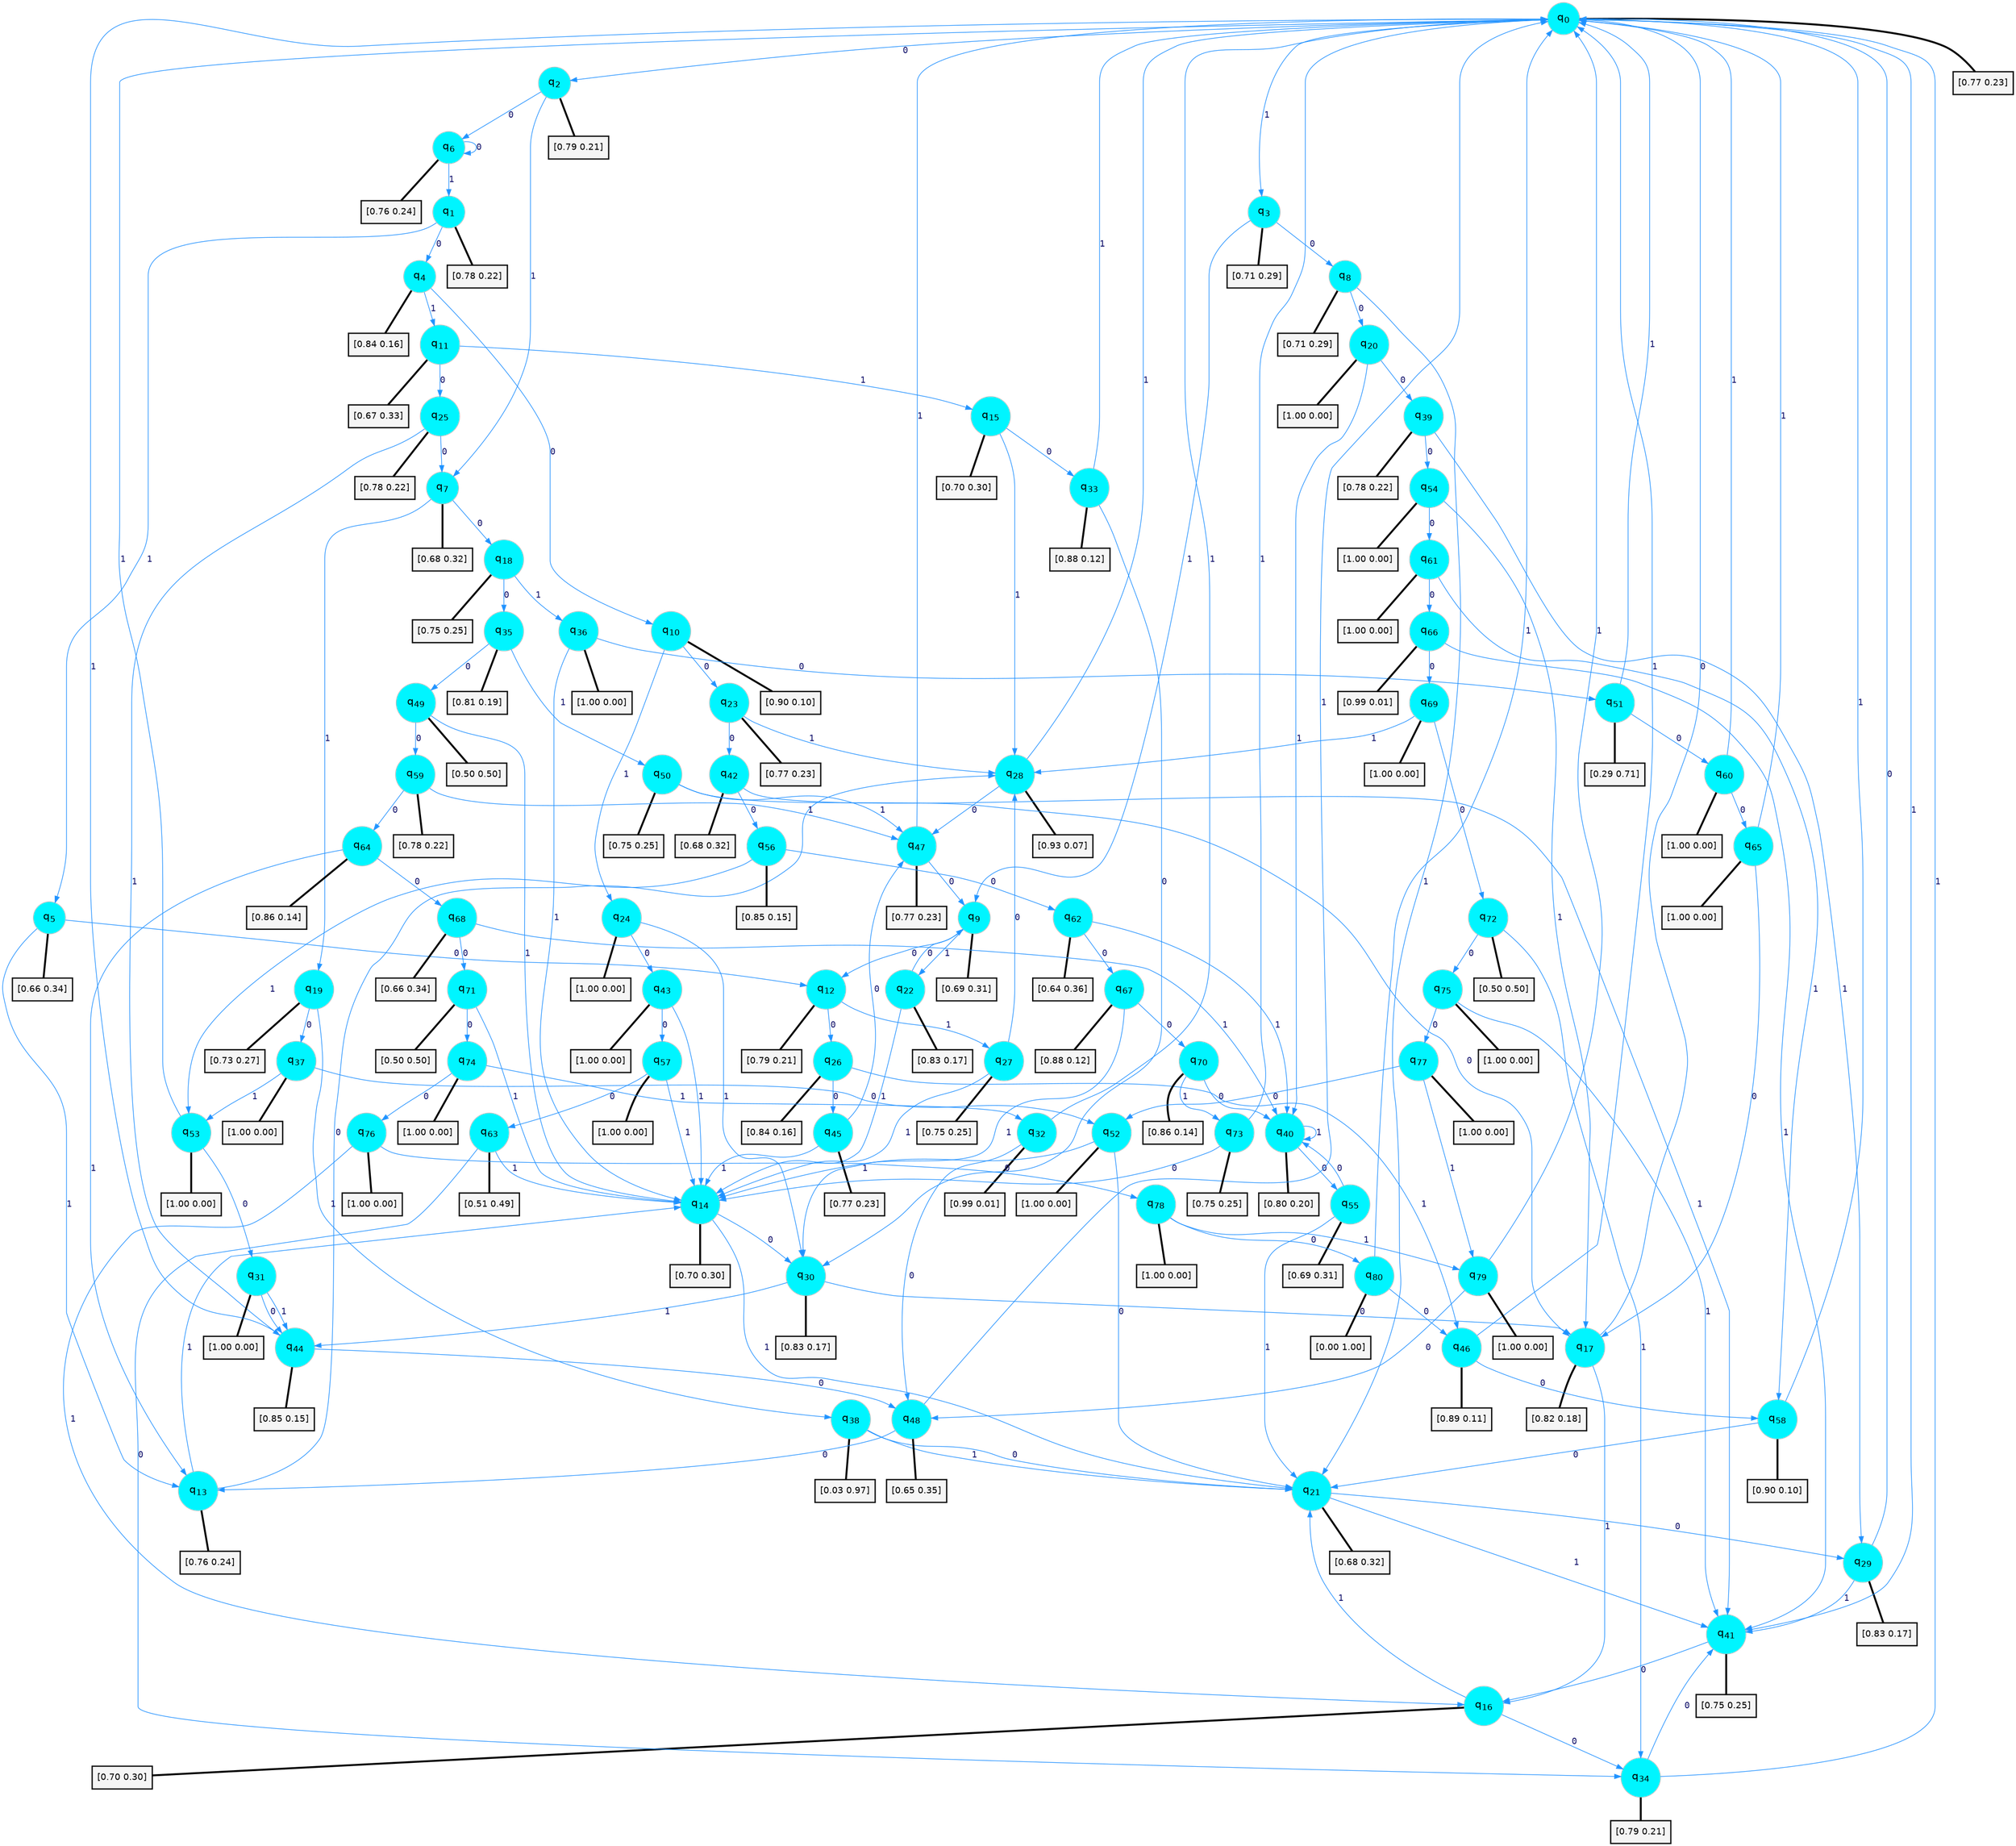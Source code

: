 digraph G {
graph [
bgcolor=transparent, dpi=300, rankdir=TD, size="40,25"];
node [
color=gray, fillcolor=turquoise1, fontcolor=black, fontname=Helvetica, fontsize=16, fontweight=bold, shape=circle, style=filled];
edge [
arrowsize=1, color=dodgerblue1, fontcolor=midnightblue, fontname=courier, fontweight=bold, penwidth=1, style=solid, weight=20];
0[label=<q<SUB>0</SUB>>];
1[label=<q<SUB>1</SUB>>];
2[label=<q<SUB>2</SUB>>];
3[label=<q<SUB>3</SUB>>];
4[label=<q<SUB>4</SUB>>];
5[label=<q<SUB>5</SUB>>];
6[label=<q<SUB>6</SUB>>];
7[label=<q<SUB>7</SUB>>];
8[label=<q<SUB>8</SUB>>];
9[label=<q<SUB>9</SUB>>];
10[label=<q<SUB>10</SUB>>];
11[label=<q<SUB>11</SUB>>];
12[label=<q<SUB>12</SUB>>];
13[label=<q<SUB>13</SUB>>];
14[label=<q<SUB>14</SUB>>];
15[label=<q<SUB>15</SUB>>];
16[label=<q<SUB>16</SUB>>];
17[label=<q<SUB>17</SUB>>];
18[label=<q<SUB>18</SUB>>];
19[label=<q<SUB>19</SUB>>];
20[label=<q<SUB>20</SUB>>];
21[label=<q<SUB>21</SUB>>];
22[label=<q<SUB>22</SUB>>];
23[label=<q<SUB>23</SUB>>];
24[label=<q<SUB>24</SUB>>];
25[label=<q<SUB>25</SUB>>];
26[label=<q<SUB>26</SUB>>];
27[label=<q<SUB>27</SUB>>];
28[label=<q<SUB>28</SUB>>];
29[label=<q<SUB>29</SUB>>];
30[label=<q<SUB>30</SUB>>];
31[label=<q<SUB>31</SUB>>];
32[label=<q<SUB>32</SUB>>];
33[label=<q<SUB>33</SUB>>];
34[label=<q<SUB>34</SUB>>];
35[label=<q<SUB>35</SUB>>];
36[label=<q<SUB>36</SUB>>];
37[label=<q<SUB>37</SUB>>];
38[label=<q<SUB>38</SUB>>];
39[label=<q<SUB>39</SUB>>];
40[label=<q<SUB>40</SUB>>];
41[label=<q<SUB>41</SUB>>];
42[label=<q<SUB>42</SUB>>];
43[label=<q<SUB>43</SUB>>];
44[label=<q<SUB>44</SUB>>];
45[label=<q<SUB>45</SUB>>];
46[label=<q<SUB>46</SUB>>];
47[label=<q<SUB>47</SUB>>];
48[label=<q<SUB>48</SUB>>];
49[label=<q<SUB>49</SUB>>];
50[label=<q<SUB>50</SUB>>];
51[label=<q<SUB>51</SUB>>];
52[label=<q<SUB>52</SUB>>];
53[label=<q<SUB>53</SUB>>];
54[label=<q<SUB>54</SUB>>];
55[label=<q<SUB>55</SUB>>];
56[label=<q<SUB>56</SUB>>];
57[label=<q<SUB>57</SUB>>];
58[label=<q<SUB>58</SUB>>];
59[label=<q<SUB>59</SUB>>];
60[label=<q<SUB>60</SUB>>];
61[label=<q<SUB>61</SUB>>];
62[label=<q<SUB>62</SUB>>];
63[label=<q<SUB>63</SUB>>];
64[label=<q<SUB>64</SUB>>];
65[label=<q<SUB>65</SUB>>];
66[label=<q<SUB>66</SUB>>];
67[label=<q<SUB>67</SUB>>];
68[label=<q<SUB>68</SUB>>];
69[label=<q<SUB>69</SUB>>];
70[label=<q<SUB>70</SUB>>];
71[label=<q<SUB>71</SUB>>];
72[label=<q<SUB>72</SUB>>];
73[label=<q<SUB>73</SUB>>];
74[label=<q<SUB>74</SUB>>];
75[label=<q<SUB>75</SUB>>];
76[label=<q<SUB>76</SUB>>];
77[label=<q<SUB>77</SUB>>];
78[label=<q<SUB>78</SUB>>];
79[label=<q<SUB>79</SUB>>];
80[label=<q<SUB>80</SUB>>];
81[label="[0.77 0.23]", shape=box,fontcolor=black, fontname=Helvetica, fontsize=14, penwidth=2, fillcolor=whitesmoke,color=black];
82[label="[0.78 0.22]", shape=box,fontcolor=black, fontname=Helvetica, fontsize=14, penwidth=2, fillcolor=whitesmoke,color=black];
83[label="[0.79 0.21]", shape=box,fontcolor=black, fontname=Helvetica, fontsize=14, penwidth=2, fillcolor=whitesmoke,color=black];
84[label="[0.71 0.29]", shape=box,fontcolor=black, fontname=Helvetica, fontsize=14, penwidth=2, fillcolor=whitesmoke,color=black];
85[label="[0.84 0.16]", shape=box,fontcolor=black, fontname=Helvetica, fontsize=14, penwidth=2, fillcolor=whitesmoke,color=black];
86[label="[0.66 0.34]", shape=box,fontcolor=black, fontname=Helvetica, fontsize=14, penwidth=2, fillcolor=whitesmoke,color=black];
87[label="[0.76 0.24]", shape=box,fontcolor=black, fontname=Helvetica, fontsize=14, penwidth=2, fillcolor=whitesmoke,color=black];
88[label="[0.68 0.32]", shape=box,fontcolor=black, fontname=Helvetica, fontsize=14, penwidth=2, fillcolor=whitesmoke,color=black];
89[label="[0.71 0.29]", shape=box,fontcolor=black, fontname=Helvetica, fontsize=14, penwidth=2, fillcolor=whitesmoke,color=black];
90[label="[0.69 0.31]", shape=box,fontcolor=black, fontname=Helvetica, fontsize=14, penwidth=2, fillcolor=whitesmoke,color=black];
91[label="[0.90 0.10]", shape=box,fontcolor=black, fontname=Helvetica, fontsize=14, penwidth=2, fillcolor=whitesmoke,color=black];
92[label="[0.67 0.33]", shape=box,fontcolor=black, fontname=Helvetica, fontsize=14, penwidth=2, fillcolor=whitesmoke,color=black];
93[label="[0.79 0.21]", shape=box,fontcolor=black, fontname=Helvetica, fontsize=14, penwidth=2, fillcolor=whitesmoke,color=black];
94[label="[0.76 0.24]", shape=box,fontcolor=black, fontname=Helvetica, fontsize=14, penwidth=2, fillcolor=whitesmoke,color=black];
95[label="[0.70 0.30]", shape=box,fontcolor=black, fontname=Helvetica, fontsize=14, penwidth=2, fillcolor=whitesmoke,color=black];
96[label="[0.70 0.30]", shape=box,fontcolor=black, fontname=Helvetica, fontsize=14, penwidth=2, fillcolor=whitesmoke,color=black];
97[label="[0.70 0.30]", shape=box,fontcolor=black, fontname=Helvetica, fontsize=14, penwidth=2, fillcolor=whitesmoke,color=black];
98[label="[0.82 0.18]", shape=box,fontcolor=black, fontname=Helvetica, fontsize=14, penwidth=2, fillcolor=whitesmoke,color=black];
99[label="[0.75 0.25]", shape=box,fontcolor=black, fontname=Helvetica, fontsize=14, penwidth=2, fillcolor=whitesmoke,color=black];
100[label="[0.73 0.27]", shape=box,fontcolor=black, fontname=Helvetica, fontsize=14, penwidth=2, fillcolor=whitesmoke,color=black];
101[label="[1.00 0.00]", shape=box,fontcolor=black, fontname=Helvetica, fontsize=14, penwidth=2, fillcolor=whitesmoke,color=black];
102[label="[0.68 0.32]", shape=box,fontcolor=black, fontname=Helvetica, fontsize=14, penwidth=2, fillcolor=whitesmoke,color=black];
103[label="[0.83 0.17]", shape=box,fontcolor=black, fontname=Helvetica, fontsize=14, penwidth=2, fillcolor=whitesmoke,color=black];
104[label="[0.77 0.23]", shape=box,fontcolor=black, fontname=Helvetica, fontsize=14, penwidth=2, fillcolor=whitesmoke,color=black];
105[label="[1.00 0.00]", shape=box,fontcolor=black, fontname=Helvetica, fontsize=14, penwidth=2, fillcolor=whitesmoke,color=black];
106[label="[0.78 0.22]", shape=box,fontcolor=black, fontname=Helvetica, fontsize=14, penwidth=2, fillcolor=whitesmoke,color=black];
107[label="[0.84 0.16]", shape=box,fontcolor=black, fontname=Helvetica, fontsize=14, penwidth=2, fillcolor=whitesmoke,color=black];
108[label="[0.75 0.25]", shape=box,fontcolor=black, fontname=Helvetica, fontsize=14, penwidth=2, fillcolor=whitesmoke,color=black];
109[label="[0.93 0.07]", shape=box,fontcolor=black, fontname=Helvetica, fontsize=14, penwidth=2, fillcolor=whitesmoke,color=black];
110[label="[0.83 0.17]", shape=box,fontcolor=black, fontname=Helvetica, fontsize=14, penwidth=2, fillcolor=whitesmoke,color=black];
111[label="[0.83 0.17]", shape=box,fontcolor=black, fontname=Helvetica, fontsize=14, penwidth=2, fillcolor=whitesmoke,color=black];
112[label="[1.00 0.00]", shape=box,fontcolor=black, fontname=Helvetica, fontsize=14, penwidth=2, fillcolor=whitesmoke,color=black];
113[label="[0.99 0.01]", shape=box,fontcolor=black, fontname=Helvetica, fontsize=14, penwidth=2, fillcolor=whitesmoke,color=black];
114[label="[0.88 0.12]", shape=box,fontcolor=black, fontname=Helvetica, fontsize=14, penwidth=2, fillcolor=whitesmoke,color=black];
115[label="[0.79 0.21]", shape=box,fontcolor=black, fontname=Helvetica, fontsize=14, penwidth=2, fillcolor=whitesmoke,color=black];
116[label="[0.81 0.19]", shape=box,fontcolor=black, fontname=Helvetica, fontsize=14, penwidth=2, fillcolor=whitesmoke,color=black];
117[label="[1.00 0.00]", shape=box,fontcolor=black, fontname=Helvetica, fontsize=14, penwidth=2, fillcolor=whitesmoke,color=black];
118[label="[1.00 0.00]", shape=box,fontcolor=black, fontname=Helvetica, fontsize=14, penwidth=2, fillcolor=whitesmoke,color=black];
119[label="[0.03 0.97]", shape=box,fontcolor=black, fontname=Helvetica, fontsize=14, penwidth=2, fillcolor=whitesmoke,color=black];
120[label="[0.78 0.22]", shape=box,fontcolor=black, fontname=Helvetica, fontsize=14, penwidth=2, fillcolor=whitesmoke,color=black];
121[label="[0.80 0.20]", shape=box,fontcolor=black, fontname=Helvetica, fontsize=14, penwidth=2, fillcolor=whitesmoke,color=black];
122[label="[0.75 0.25]", shape=box,fontcolor=black, fontname=Helvetica, fontsize=14, penwidth=2, fillcolor=whitesmoke,color=black];
123[label="[0.68 0.32]", shape=box,fontcolor=black, fontname=Helvetica, fontsize=14, penwidth=2, fillcolor=whitesmoke,color=black];
124[label="[1.00 0.00]", shape=box,fontcolor=black, fontname=Helvetica, fontsize=14, penwidth=2, fillcolor=whitesmoke,color=black];
125[label="[0.85 0.15]", shape=box,fontcolor=black, fontname=Helvetica, fontsize=14, penwidth=2, fillcolor=whitesmoke,color=black];
126[label="[0.77 0.23]", shape=box,fontcolor=black, fontname=Helvetica, fontsize=14, penwidth=2, fillcolor=whitesmoke,color=black];
127[label="[0.89 0.11]", shape=box,fontcolor=black, fontname=Helvetica, fontsize=14, penwidth=2, fillcolor=whitesmoke,color=black];
128[label="[0.77 0.23]", shape=box,fontcolor=black, fontname=Helvetica, fontsize=14, penwidth=2, fillcolor=whitesmoke,color=black];
129[label="[0.65 0.35]", shape=box,fontcolor=black, fontname=Helvetica, fontsize=14, penwidth=2, fillcolor=whitesmoke,color=black];
130[label="[0.50 0.50]", shape=box,fontcolor=black, fontname=Helvetica, fontsize=14, penwidth=2, fillcolor=whitesmoke,color=black];
131[label="[0.75 0.25]", shape=box,fontcolor=black, fontname=Helvetica, fontsize=14, penwidth=2, fillcolor=whitesmoke,color=black];
132[label="[0.29 0.71]", shape=box,fontcolor=black, fontname=Helvetica, fontsize=14, penwidth=2, fillcolor=whitesmoke,color=black];
133[label="[1.00 0.00]", shape=box,fontcolor=black, fontname=Helvetica, fontsize=14, penwidth=2, fillcolor=whitesmoke,color=black];
134[label="[1.00 0.00]", shape=box,fontcolor=black, fontname=Helvetica, fontsize=14, penwidth=2, fillcolor=whitesmoke,color=black];
135[label="[1.00 0.00]", shape=box,fontcolor=black, fontname=Helvetica, fontsize=14, penwidth=2, fillcolor=whitesmoke,color=black];
136[label="[0.69 0.31]", shape=box,fontcolor=black, fontname=Helvetica, fontsize=14, penwidth=2, fillcolor=whitesmoke,color=black];
137[label="[0.85 0.15]", shape=box,fontcolor=black, fontname=Helvetica, fontsize=14, penwidth=2, fillcolor=whitesmoke,color=black];
138[label="[1.00 0.00]", shape=box,fontcolor=black, fontname=Helvetica, fontsize=14, penwidth=2, fillcolor=whitesmoke,color=black];
139[label="[0.90 0.10]", shape=box,fontcolor=black, fontname=Helvetica, fontsize=14, penwidth=2, fillcolor=whitesmoke,color=black];
140[label="[0.78 0.22]", shape=box,fontcolor=black, fontname=Helvetica, fontsize=14, penwidth=2, fillcolor=whitesmoke,color=black];
141[label="[1.00 0.00]", shape=box,fontcolor=black, fontname=Helvetica, fontsize=14, penwidth=2, fillcolor=whitesmoke,color=black];
142[label="[1.00 0.00]", shape=box,fontcolor=black, fontname=Helvetica, fontsize=14, penwidth=2, fillcolor=whitesmoke,color=black];
143[label="[0.64 0.36]", shape=box,fontcolor=black, fontname=Helvetica, fontsize=14, penwidth=2, fillcolor=whitesmoke,color=black];
144[label="[0.51 0.49]", shape=box,fontcolor=black, fontname=Helvetica, fontsize=14, penwidth=2, fillcolor=whitesmoke,color=black];
145[label="[0.86 0.14]", shape=box,fontcolor=black, fontname=Helvetica, fontsize=14, penwidth=2, fillcolor=whitesmoke,color=black];
146[label="[1.00 0.00]", shape=box,fontcolor=black, fontname=Helvetica, fontsize=14, penwidth=2, fillcolor=whitesmoke,color=black];
147[label="[0.99 0.01]", shape=box,fontcolor=black, fontname=Helvetica, fontsize=14, penwidth=2, fillcolor=whitesmoke,color=black];
148[label="[0.88 0.12]", shape=box,fontcolor=black, fontname=Helvetica, fontsize=14, penwidth=2, fillcolor=whitesmoke,color=black];
149[label="[0.66 0.34]", shape=box,fontcolor=black, fontname=Helvetica, fontsize=14, penwidth=2, fillcolor=whitesmoke,color=black];
150[label="[1.00 0.00]", shape=box,fontcolor=black, fontname=Helvetica, fontsize=14, penwidth=2, fillcolor=whitesmoke,color=black];
151[label="[0.86 0.14]", shape=box,fontcolor=black, fontname=Helvetica, fontsize=14, penwidth=2, fillcolor=whitesmoke,color=black];
152[label="[0.50 0.50]", shape=box,fontcolor=black, fontname=Helvetica, fontsize=14, penwidth=2, fillcolor=whitesmoke,color=black];
153[label="[0.50 0.50]", shape=box,fontcolor=black, fontname=Helvetica, fontsize=14, penwidth=2, fillcolor=whitesmoke,color=black];
154[label="[0.75 0.25]", shape=box,fontcolor=black, fontname=Helvetica, fontsize=14, penwidth=2, fillcolor=whitesmoke,color=black];
155[label="[1.00 0.00]", shape=box,fontcolor=black, fontname=Helvetica, fontsize=14, penwidth=2, fillcolor=whitesmoke,color=black];
156[label="[1.00 0.00]", shape=box,fontcolor=black, fontname=Helvetica, fontsize=14, penwidth=2, fillcolor=whitesmoke,color=black];
157[label="[1.00 0.00]", shape=box,fontcolor=black, fontname=Helvetica, fontsize=14, penwidth=2, fillcolor=whitesmoke,color=black];
158[label="[1.00 0.00]", shape=box,fontcolor=black, fontname=Helvetica, fontsize=14, penwidth=2, fillcolor=whitesmoke,color=black];
159[label="[1.00 0.00]", shape=box,fontcolor=black, fontname=Helvetica, fontsize=14, penwidth=2, fillcolor=whitesmoke,color=black];
160[label="[1.00 0.00]", shape=box,fontcolor=black, fontname=Helvetica, fontsize=14, penwidth=2, fillcolor=whitesmoke,color=black];
161[label="[0.00 1.00]", shape=box,fontcolor=black, fontname=Helvetica, fontsize=14, penwidth=2, fillcolor=whitesmoke,color=black];
0->2 [label=0];
0->3 [label=1];
0->81 [arrowhead=none, penwidth=3,color=black];
1->4 [label=0];
1->5 [label=1];
1->82 [arrowhead=none, penwidth=3,color=black];
2->6 [label=0];
2->7 [label=1];
2->83 [arrowhead=none, penwidth=3,color=black];
3->8 [label=0];
3->9 [label=1];
3->84 [arrowhead=none, penwidth=3,color=black];
4->10 [label=0];
4->11 [label=1];
4->85 [arrowhead=none, penwidth=3,color=black];
5->12 [label=0];
5->13 [label=1];
5->86 [arrowhead=none, penwidth=3,color=black];
6->6 [label=0];
6->1 [label=1];
6->87 [arrowhead=none, penwidth=3,color=black];
7->18 [label=0];
7->19 [label=1];
7->88 [arrowhead=none, penwidth=3,color=black];
8->20 [label=0];
8->21 [label=1];
8->89 [arrowhead=none, penwidth=3,color=black];
9->12 [label=0];
9->22 [label=1];
9->90 [arrowhead=none, penwidth=3,color=black];
10->23 [label=0];
10->24 [label=1];
10->91 [arrowhead=none, penwidth=3,color=black];
11->25 [label=0];
11->15 [label=1];
11->92 [arrowhead=none, penwidth=3,color=black];
12->26 [label=0];
12->27 [label=1];
12->93 [arrowhead=none, penwidth=3,color=black];
13->28 [label=0];
13->14 [label=1];
13->94 [arrowhead=none, penwidth=3,color=black];
14->30 [label=0];
14->21 [label=1];
14->95 [arrowhead=none, penwidth=3,color=black];
15->33 [label=0];
15->28 [label=1];
15->96 [arrowhead=none, penwidth=3,color=black];
16->34 [label=0];
16->21 [label=1];
16->97 [arrowhead=none, penwidth=3,color=black];
17->0 [label=0];
17->16 [label=1];
17->98 [arrowhead=none, penwidth=3,color=black];
18->35 [label=0];
18->36 [label=1];
18->99 [arrowhead=none, penwidth=3,color=black];
19->37 [label=0];
19->38 [label=1];
19->100 [arrowhead=none, penwidth=3,color=black];
20->39 [label=0];
20->40 [label=1];
20->101 [arrowhead=none, penwidth=3,color=black];
21->29 [label=0];
21->41 [label=1];
21->102 [arrowhead=none, penwidth=3,color=black];
22->9 [label=0];
22->14 [label=1];
22->103 [arrowhead=none, penwidth=3,color=black];
23->42 [label=0];
23->28 [label=1];
23->104 [arrowhead=none, penwidth=3,color=black];
24->43 [label=0];
24->30 [label=1];
24->105 [arrowhead=none, penwidth=3,color=black];
25->7 [label=0];
25->44 [label=1];
25->106 [arrowhead=none, penwidth=3,color=black];
26->45 [label=0];
26->46 [label=1];
26->107 [arrowhead=none, penwidth=3,color=black];
27->28 [label=0];
27->14 [label=1];
27->108 [arrowhead=none, penwidth=3,color=black];
28->47 [label=0];
28->0 [label=1];
28->109 [arrowhead=none, penwidth=3,color=black];
29->0 [label=0];
29->41 [label=1];
29->110 [arrowhead=none, penwidth=3,color=black];
30->17 [label=0];
30->44 [label=1];
30->111 [arrowhead=none, penwidth=3,color=black];
31->44 [label=0];
31->44 [label=1];
31->112 [arrowhead=none, penwidth=3,color=black];
32->48 [label=0];
32->0 [label=1];
32->113 [arrowhead=none, penwidth=3,color=black];
33->30 [label=0];
33->0 [label=1];
33->114 [arrowhead=none, penwidth=3,color=black];
34->41 [label=0];
34->0 [label=1];
34->115 [arrowhead=none, penwidth=3,color=black];
35->49 [label=0];
35->50 [label=1];
35->116 [arrowhead=none, penwidth=3,color=black];
36->51 [label=0];
36->14 [label=1];
36->117 [arrowhead=none, penwidth=3,color=black];
37->52 [label=0];
37->53 [label=1];
37->118 [arrowhead=none, penwidth=3,color=black];
38->21 [label=0];
38->21 [label=1];
38->119 [arrowhead=none, penwidth=3,color=black];
39->54 [label=0];
39->29 [label=1];
39->120 [arrowhead=none, penwidth=3,color=black];
40->55 [label=0];
40->40 [label=1];
40->121 [arrowhead=none, penwidth=3,color=black];
41->16 [label=0];
41->0 [label=1];
41->122 [arrowhead=none, penwidth=3,color=black];
42->56 [label=0];
42->41 [label=1];
42->123 [arrowhead=none, penwidth=3,color=black];
43->57 [label=0];
43->14 [label=1];
43->124 [arrowhead=none, penwidth=3,color=black];
44->48 [label=0];
44->0 [label=1];
44->125 [arrowhead=none, penwidth=3,color=black];
45->47 [label=0];
45->14 [label=1];
45->126 [arrowhead=none, penwidth=3,color=black];
46->58 [label=0];
46->0 [label=1];
46->127 [arrowhead=none, penwidth=3,color=black];
47->9 [label=0];
47->0 [label=1];
47->128 [arrowhead=none, penwidth=3,color=black];
48->13 [label=0];
48->0 [label=1];
48->129 [arrowhead=none, penwidth=3,color=black];
49->59 [label=0];
49->14 [label=1];
49->130 [arrowhead=none, penwidth=3,color=black];
50->17 [label=0];
50->47 [label=1];
50->131 [arrowhead=none, penwidth=3,color=black];
51->60 [label=0];
51->0 [label=1];
51->132 [arrowhead=none, penwidth=3,color=black];
52->21 [label=0];
52->14 [label=1];
52->133 [arrowhead=none, penwidth=3,color=black];
53->31 [label=0];
53->0 [label=1];
53->134 [arrowhead=none, penwidth=3,color=black];
54->61 [label=0];
54->17 [label=1];
54->135 [arrowhead=none, penwidth=3,color=black];
55->40 [label=0];
55->21 [label=1];
55->136 [arrowhead=none, penwidth=3,color=black];
56->62 [label=0];
56->53 [label=1];
56->137 [arrowhead=none, penwidth=3,color=black];
57->63 [label=0];
57->14 [label=1];
57->138 [arrowhead=none, penwidth=3,color=black];
58->21 [label=0];
58->0 [label=1];
58->139 [arrowhead=none, penwidth=3,color=black];
59->64 [label=0];
59->47 [label=1];
59->140 [arrowhead=none, penwidth=3,color=black];
60->65 [label=0];
60->0 [label=1];
60->141 [arrowhead=none, penwidth=3,color=black];
61->66 [label=0];
61->58 [label=1];
61->142 [arrowhead=none, penwidth=3,color=black];
62->67 [label=0];
62->40 [label=1];
62->143 [arrowhead=none, penwidth=3,color=black];
63->34 [label=0];
63->14 [label=1];
63->144 [arrowhead=none, penwidth=3,color=black];
64->68 [label=0];
64->13 [label=1];
64->145 [arrowhead=none, penwidth=3,color=black];
65->17 [label=0];
65->0 [label=1];
65->146 [arrowhead=none, penwidth=3,color=black];
66->69 [label=0];
66->41 [label=1];
66->147 [arrowhead=none, penwidth=3,color=black];
67->70 [label=0];
67->30 [label=1];
67->148 [arrowhead=none, penwidth=3,color=black];
68->71 [label=0];
68->40 [label=1];
68->149 [arrowhead=none, penwidth=3,color=black];
69->72 [label=0];
69->28 [label=1];
69->150 [arrowhead=none, penwidth=3,color=black];
70->40 [label=0];
70->73 [label=1];
70->151 [arrowhead=none, penwidth=3,color=black];
71->74 [label=0];
71->14 [label=1];
71->152 [arrowhead=none, penwidth=3,color=black];
72->75 [label=0];
72->34 [label=1];
72->153 [arrowhead=none, penwidth=3,color=black];
73->14 [label=0];
73->0 [label=1];
73->154 [arrowhead=none, penwidth=3,color=black];
74->76 [label=0];
74->32 [label=1];
74->155 [arrowhead=none, penwidth=3,color=black];
75->77 [label=0];
75->41 [label=1];
75->156 [arrowhead=none, penwidth=3,color=black];
76->78 [label=0];
76->16 [label=1];
76->157 [arrowhead=none, penwidth=3,color=black];
77->52 [label=0];
77->79 [label=1];
77->158 [arrowhead=none, penwidth=3,color=black];
78->80 [label=0];
78->79 [label=1];
78->159 [arrowhead=none, penwidth=3,color=black];
79->48 [label=0];
79->0 [label=1];
79->160 [arrowhead=none, penwidth=3,color=black];
80->46 [label=0];
80->0 [label=1];
80->161 [arrowhead=none, penwidth=3,color=black];
}
